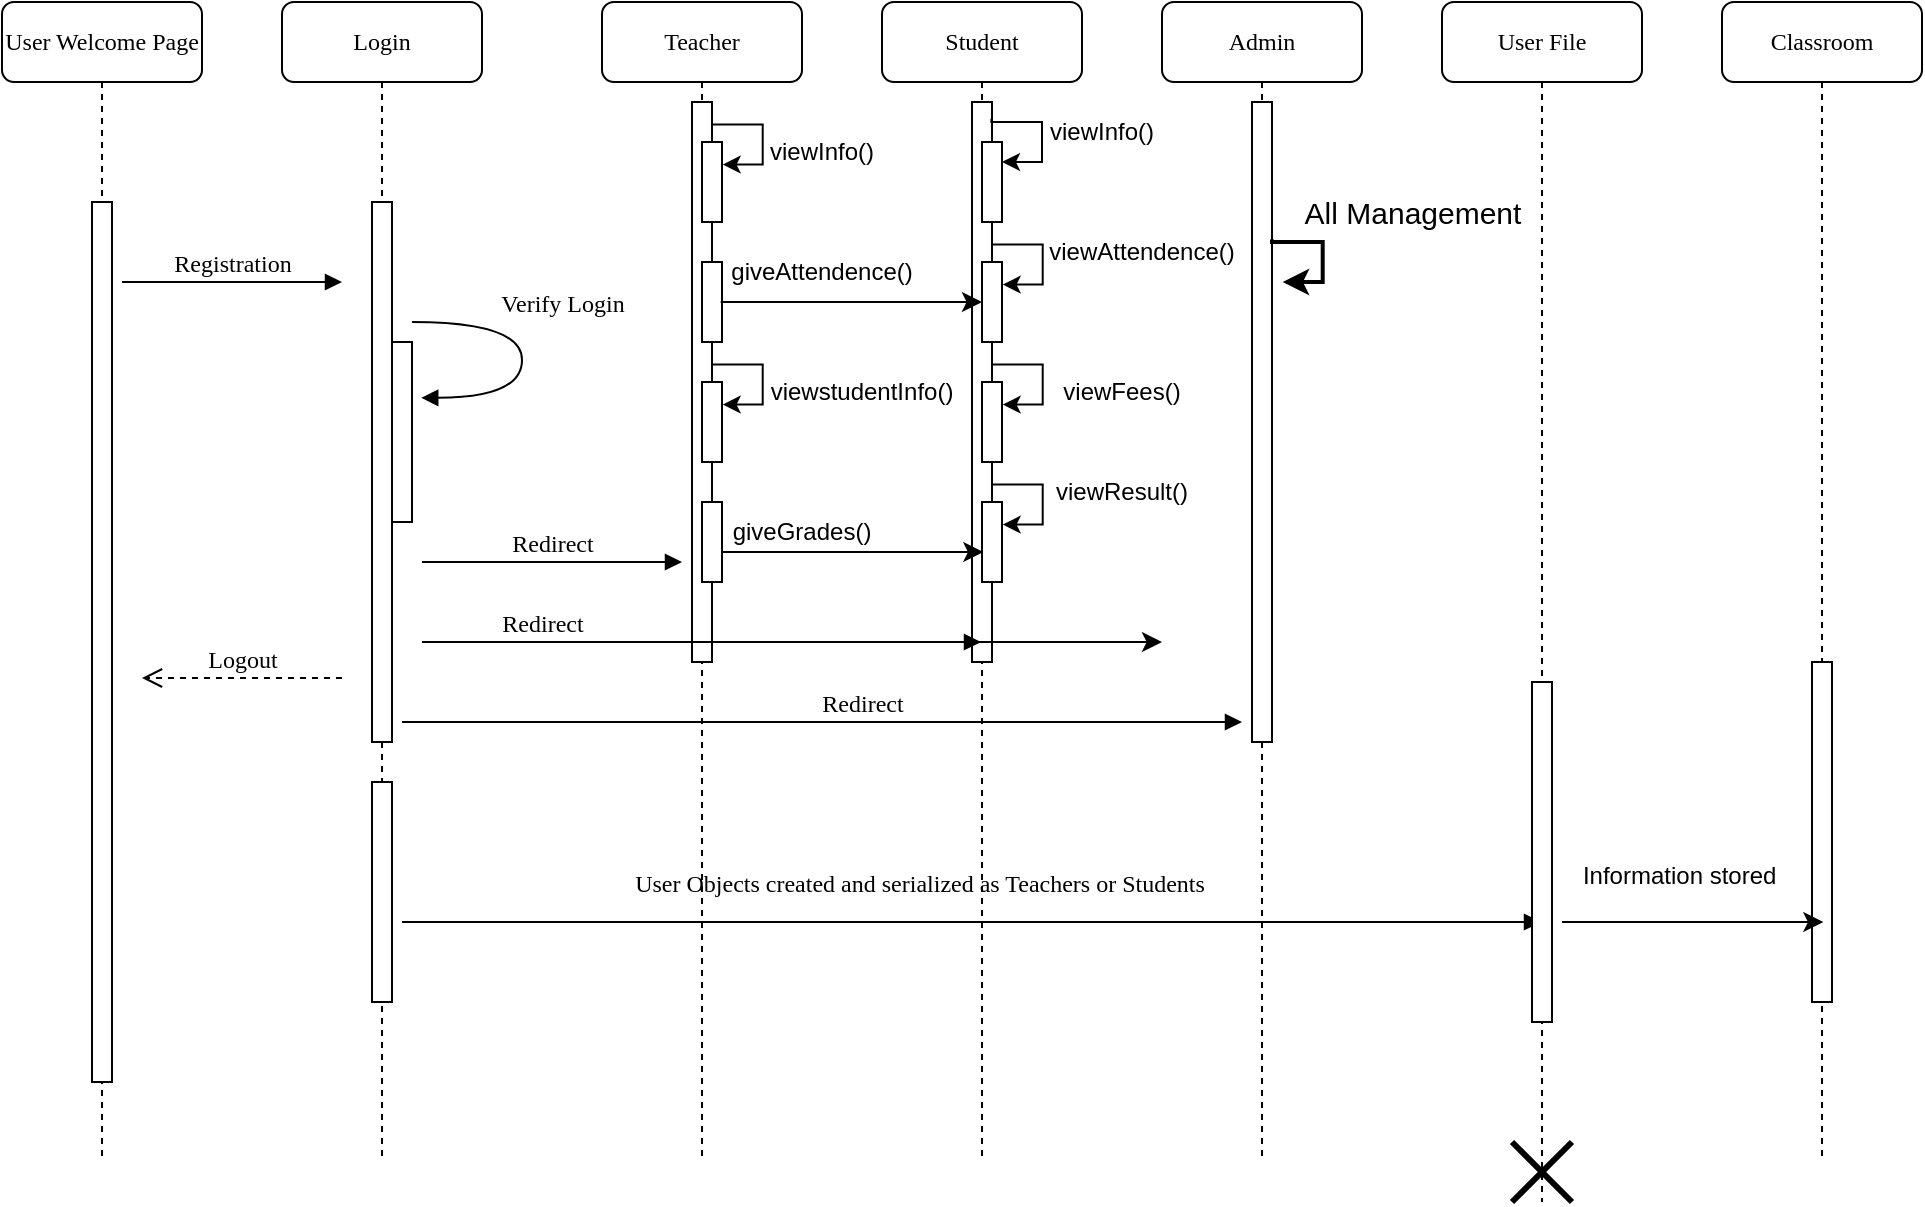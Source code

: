 <mxfile version="20.2.3" type="device"><diagram name="Page-1" id="13e1069c-82ec-6db2-03f1-153e76fe0fe0"><mxGraphModel dx="1221" dy="570" grid="1" gridSize="10" guides="1" tooltips="1" connect="1" arrows="1" fold="1" page="1" pageScale="1" pageWidth="1100" pageHeight="850" background="none" math="0" shadow="0"><root><mxCell id="0"/><mxCell id="1" parent="0"/><mxCell id="7baba1c4bc27f4b0-2" value="Login" style="shape=umlLifeline;perimeter=lifelinePerimeter;whiteSpace=wrap;html=1;container=1;collapsible=0;recursiveResize=0;outlineConnect=0;rounded=1;shadow=0;comic=0;labelBackgroundColor=none;strokeWidth=1;fontFamily=Verdana;fontSize=12;align=center;" parent="1" vertex="1"><mxGeometry x="240" y="20" width="100" height="580" as="geometry"/></mxCell><mxCell id="7baba1c4bc27f4b0-10" value="" style="html=1;points=[];perimeter=orthogonalPerimeter;rounded=0;shadow=0;comic=0;labelBackgroundColor=none;strokeWidth=1;fontFamily=Verdana;fontSize=12;align=center;" parent="7baba1c4bc27f4b0-2" vertex="1"><mxGeometry x="45" y="100" width="10" height="270" as="geometry"/></mxCell><mxCell id="t23RY0JH5YDesEDbYlHu-1" value="Verify Login" style="html=1;verticalAlign=bottom;endArrow=block;labelBackgroundColor=none;fontFamily=Verdana;fontSize=12;elbow=vertical;edgeStyle=orthogonalEdgeStyle;curved=1;entryX=1;entryY=0.286;entryPerimeter=0;exitX=1.038;exitY=0.345;exitPerimeter=0;" parent="7baba1c4bc27f4b0-2" edge="1"><mxGeometry x="-0.234" y="20" relative="1" as="geometry"><mxPoint x="65.0" y="160.0" as="sourcePoint"/><mxPoint x="69.62" y="197.92" as="targetPoint"/><Array as="points"><mxPoint x="120" y="160"/><mxPoint x="120" y="198"/></Array><mxPoint as="offset"/></mxGeometry></mxCell><mxCell id="t23RY0JH5YDesEDbYlHu-4" value="" style="html=1;points=[];perimeter=orthogonalPerimeter;rounded=0;shadow=0;comic=0;labelBackgroundColor=none;strokeWidth=1;fontFamily=Verdana;fontSize=12;align=center;" parent="7baba1c4bc27f4b0-2" vertex="1"><mxGeometry x="55" y="170" width="10" height="90" as="geometry"/></mxCell><mxCell id="ZH8GBmhORRo0RGba-Obq-11" value="" style="html=1;points=[];perimeter=orthogonalPerimeter;rounded=0;shadow=0;comic=0;labelBackgroundColor=none;strokeWidth=1;fontFamily=Verdana;fontSize=12;align=center;" vertex="1" parent="7baba1c4bc27f4b0-2"><mxGeometry x="45" y="390" width="10" height="110" as="geometry"/></mxCell><mxCell id="7baba1c4bc27f4b0-3" value="Teacher" style="shape=umlLifeline;perimeter=lifelinePerimeter;whiteSpace=wrap;html=1;container=1;collapsible=0;recursiveResize=0;outlineConnect=0;rounded=1;shadow=0;comic=0;labelBackgroundColor=none;strokeWidth=1;fontFamily=Verdana;fontSize=12;align=center;" parent="1" vertex="1"><mxGeometry x="400" y="20" width="100" height="580" as="geometry"/></mxCell><mxCell id="7baba1c4bc27f4b0-13" value="" style="html=1;points=[];perimeter=orthogonalPerimeter;rounded=0;shadow=0;comic=0;labelBackgroundColor=none;strokeWidth=1;fontFamily=Verdana;fontSize=12;align=center;" parent="7baba1c4bc27f4b0-3" vertex="1"><mxGeometry x="45" y="50" width="10" height="280" as="geometry"/></mxCell><mxCell id="t23RY0JH5YDesEDbYlHu-60" value="" style="html=1;points=[];perimeter=orthogonalPerimeter;rounded=0;shadow=0;comic=0;labelBackgroundColor=none;strokeWidth=1;fontFamily=Verdana;fontSize=12;align=center;" parent="7baba1c4bc27f4b0-3" vertex="1"><mxGeometry x="50" y="70" width="10" height="40" as="geometry"/></mxCell><mxCell id="t23RY0JH5YDesEDbYlHu-61" value="" style="html=1;points=[];perimeter=orthogonalPerimeter;rounded=0;shadow=0;comic=0;labelBackgroundColor=none;strokeWidth=1;fontFamily=Verdana;fontSize=12;align=center;" parent="7baba1c4bc27f4b0-3" vertex="1"><mxGeometry x="50" y="130" width="10" height="40" as="geometry"/></mxCell><mxCell id="t23RY0JH5YDesEDbYlHu-59" value="" style="html=1;points=[];perimeter=orthogonalPerimeter;rounded=0;shadow=0;comic=0;labelBackgroundColor=none;strokeWidth=1;fontFamily=Verdana;fontSize=12;align=center;" parent="7baba1c4bc27f4b0-3" vertex="1"><mxGeometry x="50" y="250" width="10" height="40" as="geometry"/></mxCell><mxCell id="t23RY0JH5YDesEDbYlHu-62" value="" style="html=1;points=[];perimeter=orthogonalPerimeter;rounded=0;shadow=0;comic=0;labelBackgroundColor=none;strokeWidth=1;fontFamily=Verdana;fontSize=12;align=center;" parent="7baba1c4bc27f4b0-3" vertex="1"><mxGeometry x="50" y="190" width="10" height="40" as="geometry"/></mxCell><mxCell id="qCM-A3oTYCpI-mVnWTrN-15" style="edgeStyle=orthogonalEdgeStyle;rounded=0;orthogonalLoop=1;jettySize=auto;html=1;exitX=0.967;exitY=0.03;exitDx=0;exitDy=0;exitPerimeter=0;" parent="7baba1c4bc27f4b0-3" edge="1"><mxGeometry relative="1" as="geometry"><mxPoint x="60.33" y="81.3" as="targetPoint"/><mxPoint x="55" y="60" as="sourcePoint"/><Array as="points"><mxPoint x="55.33" y="61.3"/><mxPoint x="80.33" y="61.3"/><mxPoint x="80.33" y="81.3"/></Array></mxGeometry></mxCell><mxCell id="qCM-A3oTYCpI-mVnWTrN-17" style="edgeStyle=orthogonalEdgeStyle;rounded=0;orthogonalLoop=1;jettySize=auto;html=1;exitX=0.967;exitY=0.03;exitDx=0;exitDy=0;exitPerimeter=0;" parent="7baba1c4bc27f4b0-3" edge="1"><mxGeometry relative="1" as="geometry"><mxPoint x="60.33" y="201.3" as="targetPoint"/><mxPoint x="55" y="180" as="sourcePoint"/><Array as="points"><mxPoint x="55.33" y="181.3"/><mxPoint x="80.33" y="181.3"/><mxPoint x="80.33" y="201.3"/></Array></mxGeometry></mxCell><mxCell id="t23RY0JH5YDesEDbYlHu-9" value="Redirect" style="html=1;verticalAlign=bottom;endArrow=block;labelBackgroundColor=none;fontFamily=Verdana;fontSize=12;" parent="7baba1c4bc27f4b0-3" edge="1"><mxGeometry relative="1" as="geometry"><mxPoint x="-100" y="360" as="sourcePoint"/><mxPoint x="320" y="360" as="targetPoint"/><Array as="points"><mxPoint x="320" y="360"/><mxPoint x="310" y="360"/><mxPoint x="300" y="360"/></Array><mxPoint as="offset"/></mxGeometry></mxCell><mxCell id="ZH8GBmhORRo0RGba-Obq-9" value="Redirect" style="html=1;verticalAlign=bottom;endArrow=block;labelBackgroundColor=none;fontFamily=Verdana;fontSize=12;" edge="1" parent="7baba1c4bc27f4b0-3"><mxGeometry relative="1" as="geometry"><mxPoint x="-90" y="280" as="sourcePoint"/><mxPoint x="40" y="280" as="targetPoint"/><Array as="points"/></mxGeometry></mxCell><mxCell id="ZH8GBmhORRo0RGba-Obq-15" value="User Objects created and serialized as Teachers or Students&amp;nbsp;" style="html=1;verticalAlign=bottom;endArrow=block;labelBackgroundColor=none;fontFamily=Verdana;fontSize=12;" edge="1" parent="7baba1c4bc27f4b0-3" target="7baba1c4bc27f4b0-6"><mxGeometry x="-0.147" y="10" relative="1" as="geometry"><mxPoint x="-100" y="460" as="sourcePoint"/><mxPoint x="320" y="460" as="targetPoint"/><Array as="points"><mxPoint x="320" y="460"/><mxPoint x="310" y="460"/><mxPoint x="300" y="460"/></Array><mxPoint as="offset"/></mxGeometry></mxCell><mxCell id="7baba1c4bc27f4b0-4" value="Student" style="shape=umlLifeline;perimeter=lifelinePerimeter;whiteSpace=wrap;html=1;container=1;collapsible=0;recursiveResize=0;outlineConnect=0;rounded=1;shadow=0;comic=0;labelBackgroundColor=none;strokeWidth=1;fontFamily=Verdana;fontSize=12;align=center;" parent="1" vertex="1"><mxGeometry x="540" y="20" width="100" height="580" as="geometry"/></mxCell><mxCell id="7baba1c4bc27f4b0-16" value="" style="html=1;points=[];perimeter=orthogonalPerimeter;rounded=0;shadow=0;comic=0;labelBackgroundColor=none;strokeWidth=1;fontFamily=Verdana;fontSize=12;align=center;" parent="7baba1c4bc27f4b0-4" vertex="1"><mxGeometry x="45" y="50" width="10" height="280" as="geometry"/></mxCell><mxCell id="t23RY0JH5YDesEDbYlHu-63" value="" style="html=1;points=[];perimeter=orthogonalPerimeter;rounded=0;shadow=0;comic=0;labelBackgroundColor=none;strokeWidth=1;fontFamily=Verdana;fontSize=12;align=center;" parent="7baba1c4bc27f4b0-4" vertex="1"><mxGeometry x="50" y="250" width="10" height="40" as="geometry"/></mxCell><mxCell id="t23RY0JH5YDesEDbYlHu-64" value="" style="html=1;points=[];perimeter=orthogonalPerimeter;rounded=0;shadow=0;comic=0;labelBackgroundColor=none;strokeWidth=1;fontFamily=Verdana;fontSize=12;align=center;" parent="7baba1c4bc27f4b0-4" vertex="1"><mxGeometry x="50" y="190" width="10" height="40" as="geometry"/></mxCell><mxCell id="t23RY0JH5YDesEDbYlHu-65" value="" style="html=1;points=[];perimeter=orthogonalPerimeter;rounded=0;shadow=0;comic=0;labelBackgroundColor=none;strokeWidth=1;fontFamily=Verdana;fontSize=12;align=center;" parent="7baba1c4bc27f4b0-4" vertex="1"><mxGeometry x="50" y="70" width="10" height="40" as="geometry"/></mxCell><mxCell id="t23RY0JH5YDesEDbYlHu-66" value="" style="html=1;points=[];perimeter=orthogonalPerimeter;rounded=0;shadow=0;comic=0;labelBackgroundColor=none;strokeWidth=1;fontFamily=Verdana;fontSize=12;align=center;" parent="7baba1c4bc27f4b0-4" vertex="1"><mxGeometry x="50" y="130" width="10" height="40" as="geometry"/></mxCell><mxCell id="qCM-A3oTYCpI-mVnWTrN-13" style="edgeStyle=orthogonalEdgeStyle;rounded=0;orthogonalLoop=1;jettySize=auto;html=1;exitX=0.967;exitY=0.03;exitDx=0;exitDy=0;exitPerimeter=0;" parent="7baba1c4bc27f4b0-4" source="7baba1c4bc27f4b0-16" edge="1"><mxGeometry relative="1" as="geometry"><mxPoint x="60" y="80" as="targetPoint"/><mxPoint x="60" y="60" as="sourcePoint"/><Array as="points"><mxPoint x="55" y="60"/><mxPoint x="80" y="60"/><mxPoint x="80" y="80"/></Array></mxGeometry></mxCell><mxCell id="qCM-A3oTYCpI-mVnWTrN-19" style="edgeStyle=orthogonalEdgeStyle;rounded=0;orthogonalLoop=1;jettySize=auto;html=1;exitX=0.967;exitY=0.03;exitDx=0;exitDy=0;exitPerimeter=0;" parent="7baba1c4bc27f4b0-4" edge="1"><mxGeometry relative="1" as="geometry"><mxPoint x="60.33" y="141.3" as="targetPoint"/><mxPoint x="55" y="120" as="sourcePoint"/><Array as="points"><mxPoint x="55.33" y="121.3"/><mxPoint x="80.33" y="121.3"/><mxPoint x="80.33" y="141.3"/></Array></mxGeometry></mxCell><mxCell id="qCM-A3oTYCpI-mVnWTrN-20" style="edgeStyle=orthogonalEdgeStyle;rounded=0;orthogonalLoop=1;jettySize=auto;html=1;exitX=0.967;exitY=0.03;exitDx=0;exitDy=0;exitPerimeter=0;" parent="7baba1c4bc27f4b0-4" edge="1"><mxGeometry relative="1" as="geometry"><mxPoint x="60.33" y="201.3" as="targetPoint"/><mxPoint x="55" y="180" as="sourcePoint"/><Array as="points"><mxPoint x="55.33" y="181.3"/><mxPoint x="80.33" y="181.3"/><mxPoint x="80.33" y="201.3"/></Array></mxGeometry></mxCell><mxCell id="qCM-A3oTYCpI-mVnWTrN-21" style="edgeStyle=orthogonalEdgeStyle;rounded=0;orthogonalLoop=1;jettySize=auto;html=1;exitX=0.967;exitY=0.03;exitDx=0;exitDy=0;exitPerimeter=0;" parent="7baba1c4bc27f4b0-4" edge="1"><mxGeometry relative="1" as="geometry"><mxPoint x="60.33" y="261.3" as="targetPoint"/><mxPoint x="55" y="240" as="sourcePoint"/><Array as="points"><mxPoint x="55.33" y="241.3"/><mxPoint x="80.33" y="241.3"/><mxPoint x="80.33" y="261.3"/></Array></mxGeometry></mxCell><mxCell id="7baba1c4bc27f4b0-5" value="Admin" style="shape=umlLifeline;perimeter=lifelinePerimeter;whiteSpace=wrap;html=1;container=1;collapsible=0;recursiveResize=0;outlineConnect=0;rounded=1;shadow=0;comic=0;labelBackgroundColor=none;strokeWidth=1;fontFamily=Verdana;fontSize=12;align=center;" parent="1" vertex="1"><mxGeometry x="680" y="20" width="100" height="580" as="geometry"/></mxCell><mxCell id="ZH8GBmhORRo0RGba-Obq-2" value="" style="html=1;points=[];perimeter=orthogonalPerimeter;rounded=0;shadow=0;comic=0;labelBackgroundColor=none;strokeWidth=1;fontFamily=Verdana;fontSize=12;align=center;" vertex="1" parent="7baba1c4bc27f4b0-5"><mxGeometry x="45" y="50" width="10" height="320" as="geometry"/></mxCell><mxCell id="ZH8GBmhORRo0RGba-Obq-7" style="edgeStyle=orthogonalEdgeStyle;rounded=0;orthogonalLoop=1;jettySize=auto;html=1;exitX=0.967;exitY=0.03;exitDx=0;exitDy=0;exitPerimeter=0;strokeWidth=2;endSize=7;startSize=7;" edge="1" parent="7baba1c4bc27f4b0-5"><mxGeometry relative="1" as="geometry"><mxPoint x="60.33" y="140.0" as="targetPoint"/><mxPoint x="55" y="118.7" as="sourcePoint"/><Array as="points"><mxPoint x="55.33" y="120.0"/><mxPoint x="80.33" y="120.0"/><mxPoint x="80.33" y="140.0"/></Array></mxGeometry></mxCell><mxCell id="7baba1c4bc27f4b0-6" value="User File" style="shape=umlLifeline;perimeter=lifelinePerimeter;whiteSpace=wrap;html=1;container=1;collapsible=0;recursiveResize=0;outlineConnect=0;rounded=1;shadow=0;comic=0;labelBackgroundColor=none;strokeWidth=1;fontFamily=Verdana;fontSize=12;align=center;" parent="1" vertex="1"><mxGeometry x="820" y="20" width="100" height="600" as="geometry"/></mxCell><mxCell id="ZH8GBmhORRo0RGba-Obq-13" value="" style="html=1;points=[];perimeter=orthogonalPerimeter;rounded=0;shadow=0;comic=0;labelBackgroundColor=none;strokeWidth=1;fontFamily=Verdana;fontSize=12;align=center;" vertex="1" parent="7baba1c4bc27f4b0-6"><mxGeometry x="45" y="340" width="10" height="170" as="geometry"/></mxCell><mxCell id="ZH8GBmhORRo0RGba-Obq-23" value="" style="shape=umlDestroy;whiteSpace=wrap;html=1;strokeWidth=3;fontSize=12;" vertex="1" parent="7baba1c4bc27f4b0-6"><mxGeometry x="35" y="570" width="30" height="30" as="geometry"/></mxCell><mxCell id="7baba1c4bc27f4b0-7" value="Classroom" style="shape=umlLifeline;perimeter=lifelinePerimeter;whiteSpace=wrap;html=1;container=1;collapsible=0;recursiveResize=0;outlineConnect=0;rounded=1;shadow=0;comic=0;labelBackgroundColor=none;strokeWidth=1;fontFamily=Verdana;fontSize=12;align=center;" parent="1" vertex="1"><mxGeometry x="960" y="20" width="100" height="580" as="geometry"/></mxCell><mxCell id="ZH8GBmhORRo0RGba-Obq-19" value="" style="html=1;points=[];perimeter=orthogonalPerimeter;rounded=0;shadow=0;comic=0;labelBackgroundColor=none;strokeWidth=1;fontFamily=Verdana;fontSize=12;align=center;" vertex="1" parent="7baba1c4bc27f4b0-7"><mxGeometry x="45" y="330" width="10" height="170" as="geometry"/></mxCell><mxCell id="7baba1c4bc27f4b0-8" value="User Welcome Page" style="shape=umlLifeline;perimeter=lifelinePerimeter;whiteSpace=wrap;html=1;container=1;collapsible=0;recursiveResize=0;outlineConnect=0;rounded=1;shadow=0;comic=0;labelBackgroundColor=none;strokeWidth=1;fontFamily=Verdana;fontSize=12;align=center;" parent="1" vertex="1"><mxGeometry x="100" y="20" width="100" height="580" as="geometry"/></mxCell><mxCell id="7baba1c4bc27f4b0-9" value="" style="html=1;points=[];perimeter=orthogonalPerimeter;rounded=0;shadow=0;comic=0;labelBackgroundColor=none;strokeWidth=1;fontFamily=Verdana;fontSize=12;align=center;" parent="7baba1c4bc27f4b0-8" vertex="1"><mxGeometry x="45" y="100" width="10" height="440" as="geometry"/></mxCell><mxCell id="t23RY0JH5YDesEDbYlHu-14" value="Logout" style="html=1;verticalAlign=bottom;endArrow=open;dashed=1;endSize=8;labelBackgroundColor=none;fontFamily=Verdana;fontSize=12;edgeStyle=elbowEdgeStyle;elbow=vertical;" parent="1" edge="1"><mxGeometry relative="1" as="geometry"><mxPoint x="170" y="358" as="targetPoint"/><Array as="points"/><mxPoint x="270" y="358" as="sourcePoint"/></mxGeometry></mxCell><mxCell id="qCM-A3oTYCpI-mVnWTrN-1" value="viewInfo()" style="text;html=1;strokeColor=none;fillColor=none;align=center;verticalAlign=middle;whiteSpace=wrap;rounded=0;" parent="1" vertex="1"><mxGeometry x="620" y="70" width="60" height="30" as="geometry"/></mxCell><mxCell id="qCM-A3oTYCpI-mVnWTrN-2" value="viewAttendence()" style="text;html=1;strokeColor=none;fillColor=none;align=center;verticalAlign=middle;whiteSpace=wrap;rounded=0;" parent="1" vertex="1"><mxGeometry x="640" y="130" width="60" height="30" as="geometry"/></mxCell><mxCell id="qCM-A3oTYCpI-mVnWTrN-3" value="viewFees()" style="text;html=1;strokeColor=none;fillColor=none;align=center;verticalAlign=middle;whiteSpace=wrap;rounded=0;" parent="1" vertex="1"><mxGeometry x="630" y="200" width="60" height="30" as="geometry"/></mxCell><mxCell id="qCM-A3oTYCpI-mVnWTrN-4" value="viewResult()" style="text;html=1;strokeColor=none;fillColor=none;align=center;verticalAlign=middle;whiteSpace=wrap;rounded=0;" parent="1" vertex="1"><mxGeometry x="630" y="250" width="60" height="30" as="geometry"/></mxCell><mxCell id="qCM-A3oTYCpI-mVnWTrN-5" value="viewInfo()" style="text;html=1;strokeColor=none;fillColor=none;align=center;verticalAlign=middle;whiteSpace=wrap;rounded=0;" parent="1" vertex="1"><mxGeometry x="480" y="80" width="60" height="30" as="geometry"/></mxCell><mxCell id="qCM-A3oTYCpI-mVnWTrN-6" value="giveGrades()" style="text;html=1;strokeColor=none;fillColor=none;align=center;verticalAlign=middle;whiteSpace=wrap;rounded=0;" parent="1" vertex="1"><mxGeometry x="470" y="270" width="60" height="30" as="geometry"/></mxCell><mxCell id="qCM-A3oTYCpI-mVnWTrN-8" value="viewstudentInfo()" style="text;html=1;strokeColor=none;fillColor=none;align=center;verticalAlign=middle;whiteSpace=wrap;rounded=0;" parent="1" vertex="1"><mxGeometry x="500" y="200" width="60" height="30" as="geometry"/></mxCell><mxCell id="qCM-A3oTYCpI-mVnWTrN-24" value="Registration" style="html=1;verticalAlign=bottom;endArrow=block;labelBackgroundColor=none;fontFamily=Verdana;fontSize=12;edgeStyle=elbowEdgeStyle;elbow=vertical;" parent="1" edge="1"><mxGeometry relative="1" as="geometry"><mxPoint x="160" y="160" as="sourcePoint"/><mxPoint x="270" y="160" as="targetPoint"/></mxGeometry></mxCell><mxCell id="ZH8GBmhORRo0RGba-Obq-8" value="&lt;font style=&quot;font-size: 15px;&quot;&gt;All Management&lt;/font&gt;" style="text;html=1;align=center;verticalAlign=middle;resizable=0;points=[];autosize=1;strokeColor=none;fillColor=none;" vertex="1" parent="1"><mxGeometry x="740" y="110" width="130" height="30" as="geometry"/></mxCell><mxCell id="ZH8GBmhORRo0RGba-Obq-10" value="Redirect" style="html=1;verticalAlign=bottom;endArrow=block;labelBackgroundColor=none;fontFamily=Verdana;fontSize=12;" edge="1" parent="1" target="7baba1c4bc27f4b0-4"><mxGeometry x="-0.571" relative="1" as="geometry"><mxPoint x="310" y="340" as="sourcePoint"/><mxPoint x="440" y="340" as="targetPoint"/><Array as="points"/><mxPoint as="offset"/></mxGeometry></mxCell><mxCell id="qCM-A3oTYCpI-mVnWTrN-7" value="giveAttendence()" style="text;html=1;strokeColor=none;fillColor=none;align=center;verticalAlign=middle;whiteSpace=wrap;rounded=0;" parent="1" vertex="1"><mxGeometry x="480" y="140" width="60" height="30" as="geometry"/></mxCell><mxCell id="ZH8GBmhORRo0RGba-Obq-16" value="" style="endArrow=classic;html=1;rounded=0;fontSize=15;startSize=7;endSize=7;strokeWidth=1;exitX=0.933;exitY=0.499;exitDx=0;exitDy=0;exitPerimeter=0;" edge="1" parent="1" source="t23RY0JH5YDesEDbYlHu-61"><mxGeometry width="50" height="50" relative="1" as="geometry"><mxPoint x="530" y="310" as="sourcePoint"/><mxPoint x="590" y="170" as="targetPoint"/></mxGeometry></mxCell><mxCell id="ZH8GBmhORRo0RGba-Obq-18" value="" style="endArrow=classic;html=1;rounded=0;fontSize=15;startSize=7;endSize=7;strokeWidth=1;exitX=0.933;exitY=0.499;exitDx=0;exitDy=0;exitPerimeter=0;" edge="1" parent="1"><mxGeometry width="50" height="50" relative="1" as="geometry"><mxPoint x="460" y="295" as="sourcePoint"/><mxPoint x="590.67" y="295.04" as="targetPoint"/></mxGeometry></mxCell><mxCell id="ZH8GBmhORRo0RGba-Obq-20" value="" style="endArrow=classic;html=1;rounded=0;fontSize=15;startSize=7;endSize=7;strokeWidth=1;exitX=0.933;exitY=0.499;exitDx=0;exitDy=0;exitPerimeter=0;" edge="1" parent="1"><mxGeometry width="50" height="50" relative="1" as="geometry"><mxPoint x="549.33" y="340" as="sourcePoint"/><mxPoint x="680.0" y="340.04" as="targetPoint"/></mxGeometry></mxCell><mxCell id="ZH8GBmhORRo0RGba-Obq-21" value="" style="endArrow=classic;html=1;rounded=0;fontSize=15;startSize=7;endSize=7;strokeWidth=1;exitX=0.933;exitY=0.499;exitDx=0;exitDy=0;exitPerimeter=0;" edge="1" parent="1"><mxGeometry width="50" height="50" relative="1" as="geometry"><mxPoint x="880" y="480" as="sourcePoint"/><mxPoint x="1010.67" y="480.04" as="targetPoint"/></mxGeometry></mxCell><mxCell id="ZH8GBmhORRo0RGba-Obq-22" value="&lt;font style=&quot;font-size: 12px;&quot;&gt;Information stored&amp;nbsp;&lt;/font&gt;" style="text;html=1;align=center;verticalAlign=middle;resizable=0;points=[];autosize=1;strokeColor=none;fillColor=none;fontSize=15;" vertex="1" parent="1"><mxGeometry x="880" y="440" width="120" height="30" as="geometry"/></mxCell></root></mxGraphModel></diagram></mxfile>